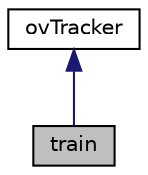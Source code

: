 digraph "train"
{
  edge [fontname="Helvetica",fontsize="10",labelfontname="Helvetica",labelfontsize="10"];
  node [fontname="Helvetica",fontsize="10",shape=record];
  Node0 [label="train",height=0.2,width=0.4,color="black", fillcolor="grey75", style="filled", fontcolor="black"];
  Node1 -> Node0 [dir="back",color="midnightblue",fontsize="10",style="solid"];
  Node1 [label="ovTracker",height=0.2,width=0.4,color="black", fillcolor="white", style="filled",URL="$classovTracker.html",tooltip="Abstract OV class with build in calculation functions. "];
}
